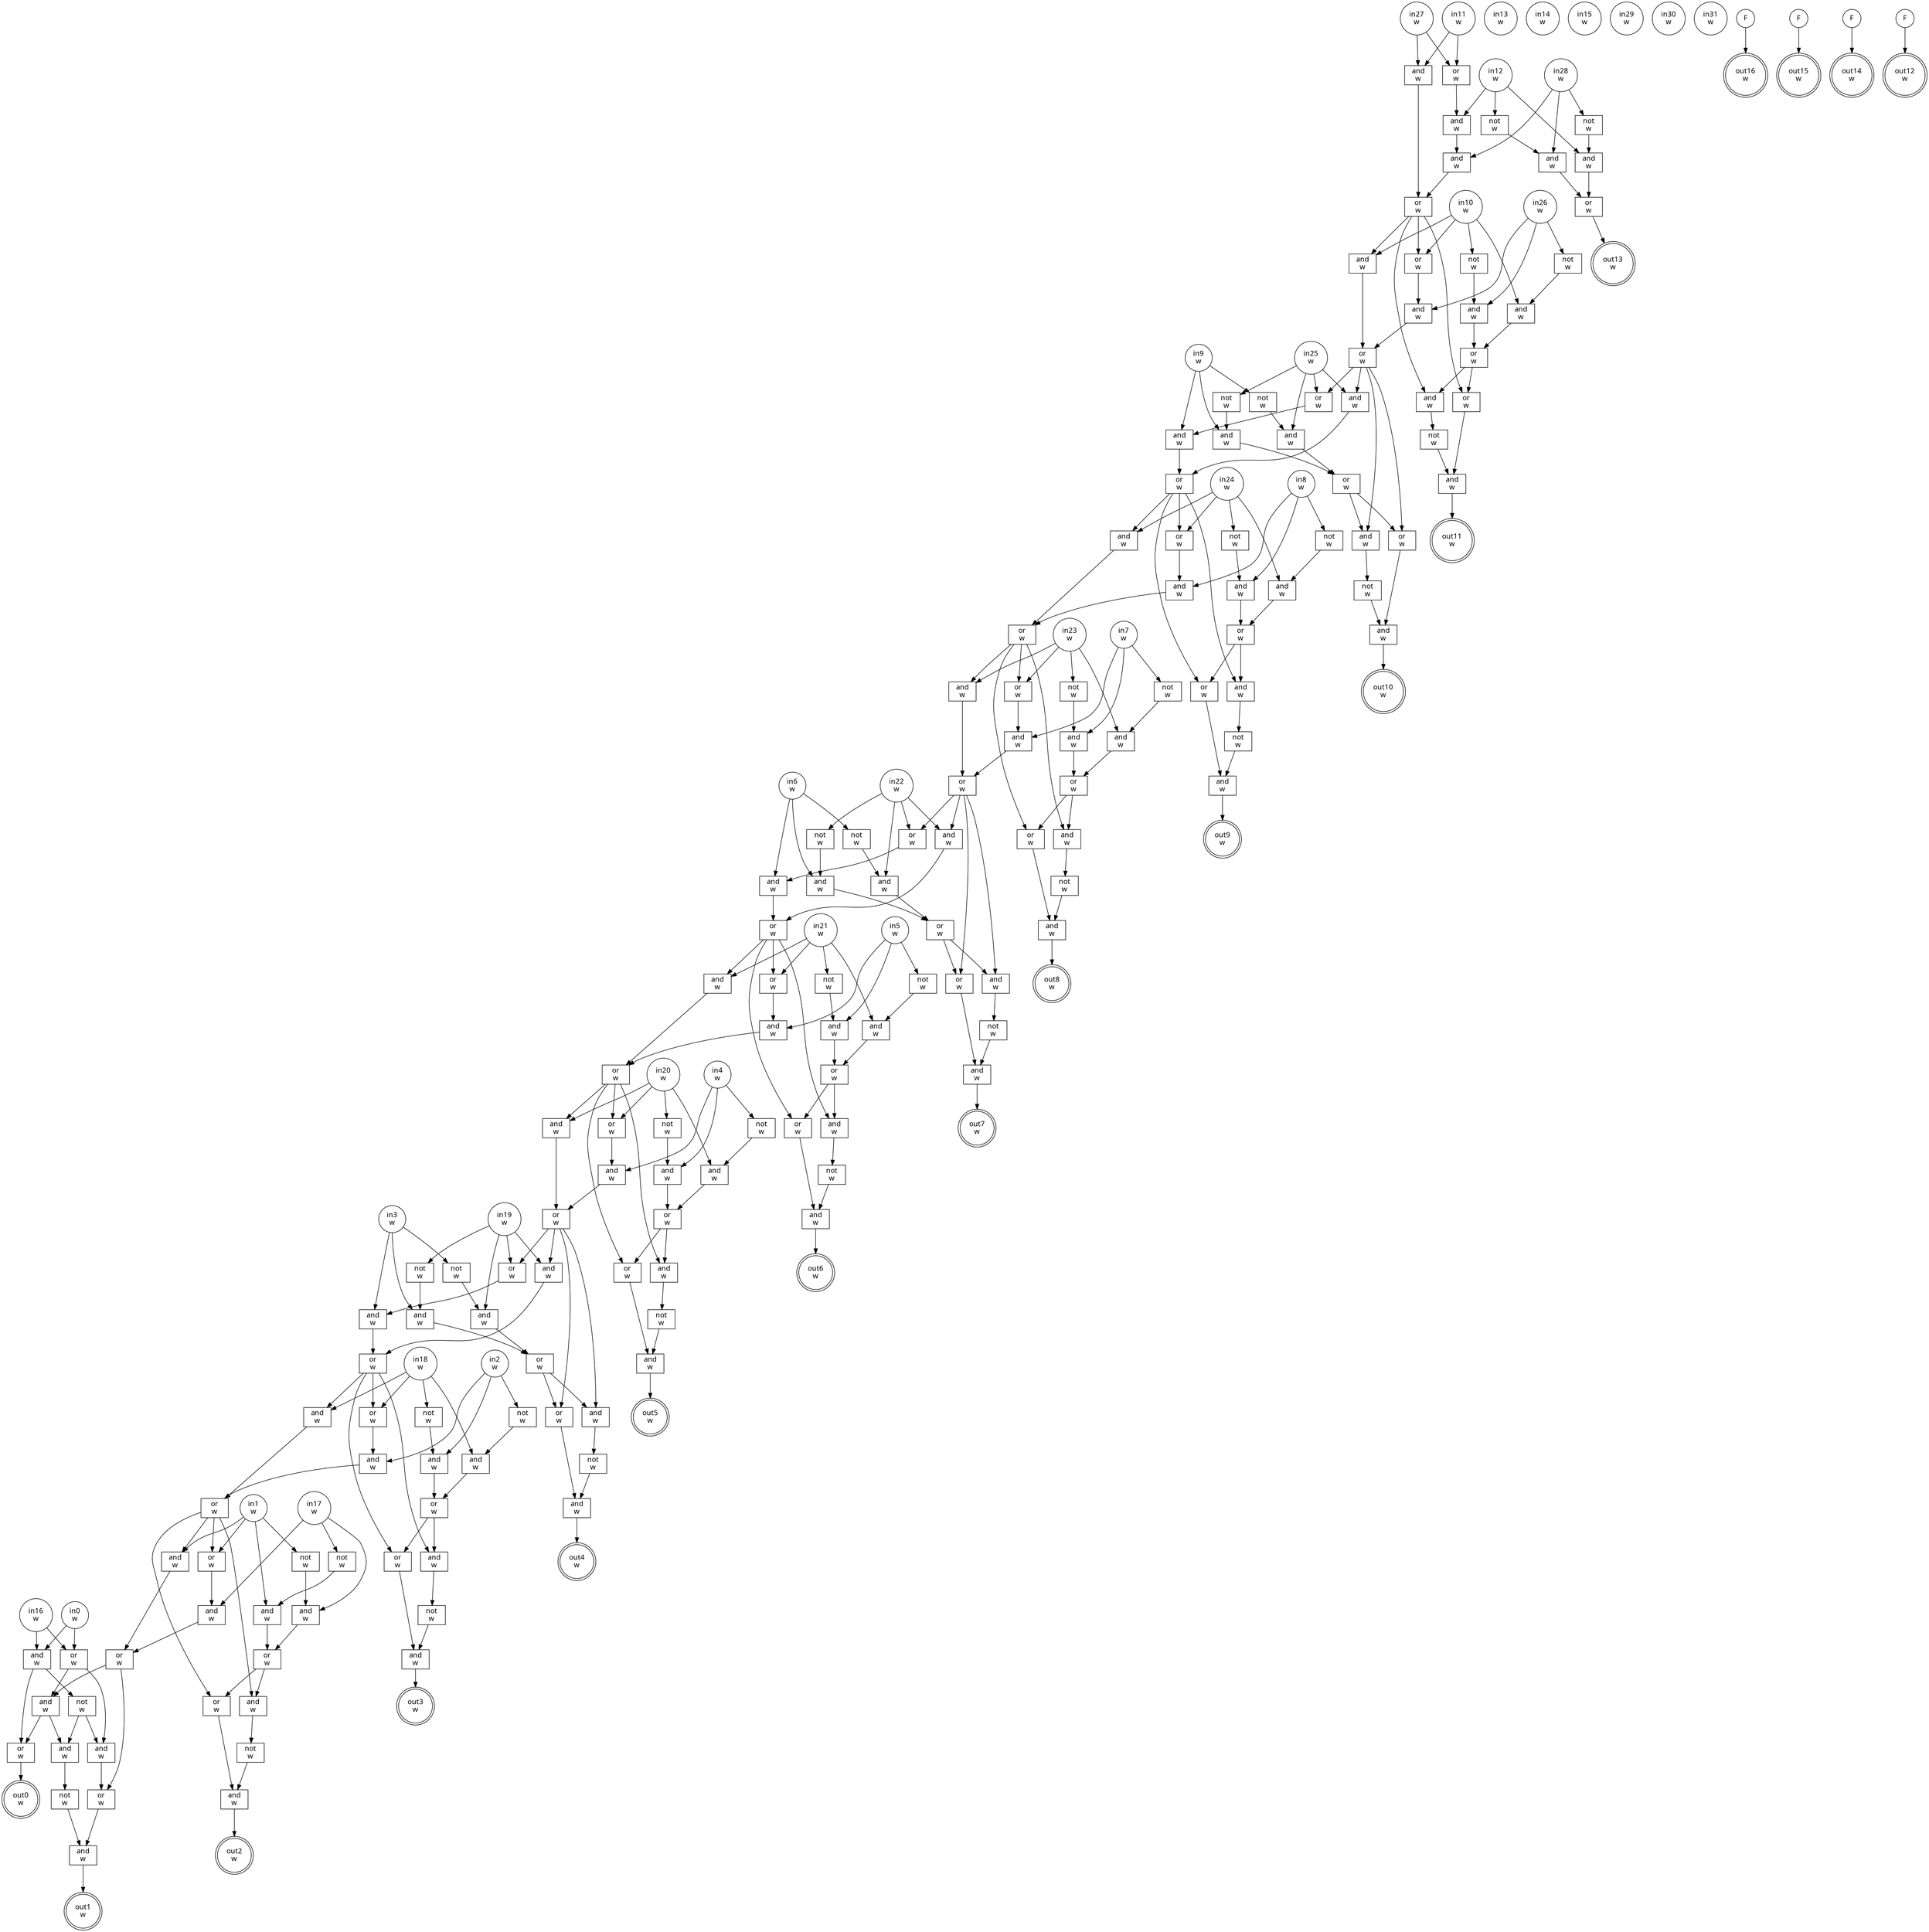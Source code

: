 digraph circuit{
	node [style = filled, fillcolor = white,shape=rect, fontname=geneva]
	g0 [label="in0\nw",shape=circle,fillcolor=white]
	g1 [label="in1\nw",shape=circle,fillcolor=white]
	g2 [label="in2\nw",shape=circle,fillcolor=white]
	g3 [label="in3\nw",shape=circle,fillcolor=white]
	g4 [label="in4\nw",shape=circle,fillcolor=white]
	g5 [label="in5\nw",shape=circle,fillcolor=white]
	g6 [label="in6\nw",shape=circle,fillcolor=white]
	g7 [label="in7\nw",shape=circle,fillcolor=white]
	g8 [label="in8\nw",shape=circle,fillcolor=white]
	g9 [label="in9\nw",shape=circle,fillcolor=white]
	g10 [label="in10\nw",shape=circle,fillcolor=white]
	g11 [label="in11\nw",shape=circle,fillcolor=white]
	g12 [label="in12\nw",shape=circle,fillcolor=white]
	g13 [label="in13\nw",shape=circle,fillcolor=white]
	g14 [label="in14\nw",shape=circle,fillcolor=white]
	g15 [label="in15\nw",shape=circle,fillcolor=white]
	g16 [label="in16\nw",shape=circle,fillcolor=white]
	g17 [label="in17\nw",shape=circle,fillcolor=white]
	g18 [label="in18\nw",shape=circle,fillcolor=white]
	g19 [label="in19\nw",shape=circle,fillcolor=white]
	g20 [label="in20\nw",shape=circle,fillcolor=white]
	g21 [label="in21\nw",shape=circle,fillcolor=white]
	g22 [label="in22\nw",shape=circle,fillcolor=white]
	g23 [label="in23\nw",shape=circle,fillcolor=white]
	g24 [label="in24\nw",shape=circle,fillcolor=white]
	g25 [label="in25\nw",shape=circle,fillcolor=white]
	g26 [label="in26\nw",shape=circle,fillcolor=white]
	g27 [label="in27\nw",shape=circle,fillcolor=white]
	g28 [label="in28\nw",shape=circle,fillcolor=white]
	g29 [label="in29\nw",shape=circle,fillcolor=white]
	g30 [label="in30\nw",shape=circle,fillcolor=white]
	g31 [label="in31\nw",shape=circle,fillcolor=white]
	g32 [label="F",shape=circle,fillcolor=white]
	g33 [label="F",shape=circle,fillcolor=white]
	g34 [label="F",shape=circle,fillcolor=white]
	g35 [label="F",shape=circle,fillcolor=white]
	g36 [label="not\nw",fillcolor=white]
	g37 [label="not\nw",fillcolor=white]
	g38 [label="not\nw",fillcolor=white]
	g39 [label="not\nw",fillcolor=white]
	g40 [label="not\nw",fillcolor=white]
	g41 [label="not\nw",fillcolor=white]
	g42 [label="not\nw",fillcolor=white]
	g43 [label="not\nw",fillcolor=white]
	g44 [label="not\nw",fillcolor=white]
	g45 [label="not\nw",fillcolor=white]
	g46 [label="not\nw",fillcolor=white]
	g47 [label="and\nw",fillcolor=white]
	g48 [label="not\nw",fillcolor=white]
	g49 [label="and\nw",fillcolor=white]
	g50 [label="or\nw",fillcolor=white]
	g51 [label="or\nw",fillcolor=white]
	g52 [label="and\nw",fillcolor=white]
	g53 [label="and\nw",fillcolor=white]
	g54 [label="and\nw",fillcolor=white]
	g55 [label="or\nw",fillcolor=white]
	g56 [label="and\nw",fillcolor=white]
	g57 [label="or\nw",fillcolor=white]
	g58 [label="and\nw",fillcolor=white]
	g59 [label="and\nw",fillcolor=white]
	g60 [label="or\nw",fillcolor=white]
	g61 [label="or\nw",fillcolor=white]
	g62 [label="and\nw",fillcolor=white]
	g63 [label="not\nw",fillcolor=white]
	g64 [label="and\nw",fillcolor=white]
	g65 [label="or\nw",fillcolor=white]
	g66 [label="and\nw",fillcolor=white]
	g67 [label="not\nw",fillcolor=white]
	g68 [label="or\nw",fillcolor=white]
	g69 [label="and\nw",fillcolor=white]
	g70 [label="and\nw",fillcolor=white]
	g71 [label="and\nw",fillcolor=white]
	g72 [label="or\nw",fillcolor=white]
	g73 [label="or\nw",fillcolor=white]
	g74 [label="and\nw",fillcolor=white]
	g75 [label="not\nw",fillcolor=white]
	g76 [label="and\nw",fillcolor=white]
	g77 [label="or\nw",fillcolor=white]
	g78 [label="and\nw",fillcolor=white]
	g79 [label="not\nw",fillcolor=white]
	g80 [label="or\nw",fillcolor=white]
	g81 [label="and\nw",fillcolor=white]
	g82 [label="and\nw",fillcolor=white]
	g83 [label="and\nw",fillcolor=white]
	g84 [label="or\nw",fillcolor=white]
	g85 [label="or\nw",fillcolor=white]
	g86 [label="and\nw",fillcolor=white]
	g87 [label="not\nw",fillcolor=white]
	g88 [label="and\nw",fillcolor=white]
	g89 [label="or\nw",fillcolor=white]
	g90 [label="and\nw",fillcolor=white]
	g91 [label="not\nw",fillcolor=white]
	g92 [label="or\nw",fillcolor=white]
	g93 [label="and\nw",fillcolor=white]
	g94 [label="and\nw",fillcolor=white]
	g95 [label="and\nw",fillcolor=white]
	g96 [label="or\nw",fillcolor=white]
	g97 [label="or\nw",fillcolor=white]
	g98 [label="and\nw",fillcolor=white]
	g99 [label="not\nw",fillcolor=white]
	g100 [label="and\nw",fillcolor=white]
	g101 [label="or\nw",fillcolor=white]
	g102 [label="and\nw",fillcolor=white]
	g103 [label="not\nw",fillcolor=white]
	g104 [label="or\nw",fillcolor=white]
	g105 [label="and\nw",fillcolor=white]
	g106 [label="and\nw",fillcolor=white]
	g107 [label="and\nw",fillcolor=white]
	g108 [label="or\nw",fillcolor=white]
	g109 [label="or\nw",fillcolor=white]
	g110 [label="and\nw",fillcolor=white]
	g111 [label="not\nw",fillcolor=white]
	g112 [label="and\nw",fillcolor=white]
	g113 [label="or\nw",fillcolor=white]
	g114 [label="and\nw",fillcolor=white]
	g115 [label="not\nw",fillcolor=white]
	g116 [label="or\nw",fillcolor=white]
	g117 [label="and\nw",fillcolor=white]
	g118 [label="and\nw",fillcolor=white]
	g119 [label="and\nw",fillcolor=white]
	g120 [label="or\nw",fillcolor=white]
	g121 [label="or\nw",fillcolor=white]
	g122 [label="and\nw",fillcolor=white]
	g123 [label="not\nw",fillcolor=white]
	g124 [label="and\nw",fillcolor=white]
	g125 [label="or\nw",fillcolor=white]
	g126 [label="and\nw",fillcolor=white]
	g127 [label="not\nw",fillcolor=white]
	g128 [label="or\nw",fillcolor=white]
	g129 [label="and\nw",fillcolor=white]
	g130 [label="and\nw",fillcolor=white]
	g131 [label="and\nw",fillcolor=white]
	g132 [label="or\nw",fillcolor=white]
	g133 [label="or\nw",fillcolor=white]
	g134 [label="and\nw",fillcolor=white]
	g135 [label="not\nw",fillcolor=white]
	g136 [label="and\nw",fillcolor=white]
	g137 [label="or\nw",fillcolor=white]
	g138 [label="and\nw",fillcolor=white]
	g139 [label="not\nw",fillcolor=white]
	g140 [label="or\nw",fillcolor=white]
	g141 [label="and\nw",fillcolor=white]
	g142 [label="and\nw",fillcolor=white]
	g143 [label="and\nw",fillcolor=white]
	g144 [label="or\nw",fillcolor=white]
	g145 [label="or\nw",fillcolor=white]
	g146 [label="and\nw",fillcolor=white]
	g147 [label="not\nw",fillcolor=white]
	g148 [label="and\nw",fillcolor=white]
	g149 [label="or\nw",fillcolor=white]
	g150 [label="and\nw",fillcolor=white]
	g151 [label="not\nw",fillcolor=white]
	g152 [label="or\nw",fillcolor=white]
	g153 [label="and\nw",fillcolor=white]
	g154 [label="and\nw",fillcolor=white]
	g155 [label="and\nw",fillcolor=white]
	g156 [label="or\nw",fillcolor=white]
	g157 [label="not\nw",fillcolor=white]
	g158 [label="and\nw",fillcolor=white]
	g159 [label="or\nw",fillcolor=white]
	g160 [label="and\nw",fillcolor=white]
	g161 [label="not\nw",fillcolor=white]
	g162 [label="or\nw",fillcolor=white]
	g163 [label="and\nw",fillcolor=white]
	g164 [label="and\nw",fillcolor=white]
	g165 [label="or\nw",fillcolor=white]
	g166 [label="and\nw",fillcolor=white]
	g167 [label="and\nw",fillcolor=white]
	g168 [label="or\nw",fillcolor=white]
	g169 [label="not\nw",fillcolor=white]
	g170 [label="and\nw",fillcolor=white]
	g171 [label="or\nw",fillcolor=white]
	g172 [label="and\nw",fillcolor=white]
	g173 [label="not\nw",fillcolor=white]
	g174 [label="or\nw",fillcolor=white]
	g175 [label="and\nw",fillcolor=white]
	g176 [label="and\nw",fillcolor=white]
	g177 [label="not\nw",fillcolor=white]
	g178 [label="or\nw",fillcolor=white]
	g179 [label="and\nw",fillcolor=white]
	g180 [label="or\nw",fillcolor=white]
	g181 [label="and\nw",fillcolor=white]
	g182 [label="and\nw",fillcolor=white]
	g183 [label="not\nw",fillcolor=white]
	g184 [label="and\nw",fillcolor=white]
	g185 [label="or\nw",fillcolor=white]
	g186 [label="out0\nw",shape=doublecircle,fillcolor=white]
	g187 [label="out1\nw",shape=doublecircle,fillcolor=white]
	g188 [label="out2\nw",shape=doublecircle,fillcolor=white]
	g189 [label="out3\nw",shape=doublecircle,fillcolor=white]
	g190 [label="out4\nw",shape=doublecircle,fillcolor=white]
	g191 [label="out5\nw",shape=doublecircle,fillcolor=white]
	g192 [label="out6\nw",shape=doublecircle,fillcolor=white]
	g193 [label="out7\nw",shape=doublecircle,fillcolor=white]
	g194 [label="out8\nw",shape=doublecircle,fillcolor=white]
	g195 [label="out9\nw",shape=doublecircle,fillcolor=white]
	g196 [label="out10\nw",shape=doublecircle,fillcolor=white]
	g197 [label="out11\nw",shape=doublecircle,fillcolor=white]
	g198 [label="out12\nw",shape=doublecircle,fillcolor=white]
	g199 [label="out13\nw",shape=doublecircle,fillcolor=white]
	g200 [label="out14\nw",shape=doublecircle,fillcolor=white]
	g201 [label="out15\nw",shape=doublecircle,fillcolor=white]
	g202 [label="out16\nw",shape=doublecircle,fillcolor=white]
	edge [fontname=Geneva,fontcolor=forestgreen]
	g0->g176
	g0->g178
	g1->g164
	g1->g165
	g1->g167
	g1->g169
	g2->g154
	g2->g155
	g2->g157
	g3->g142
	g3->g143
	g3->g147
	g4->g130
	g4->g131
	g4->g135
	g5->g118
	g5->g119
	g5->g123
	g6->g106
	g6->g107
	g6->g111
	g7->g94
	g7->g95
	g7->g99
	g8->g82
	g8->g83
	g8->g87
	g9->g70
	g9->g71
	g9->g75
	g10->g56
	g10->g57
	g10->g59
	g10->g63
	g11->g51
	g11->g54
	g12->g47
	g12->g48
	g12->g52
	g16->g176
	g16->g178
	g17->g46
	g17->g166
	g17->g170
	g18->g45
	g18->g145
	g18->g146
	g18->g158
	g19->g44
	g19->g133
	g19->g134
	g19->g148
	g20->g43
	g20->g121
	g20->g122
	g20->g136
	g21->g42
	g21->g109
	g21->g110
	g21->g124
	g22->g41
	g22->g97
	g22->g98
	g22->g112
	g23->g40
	g23->g85
	g23->g86
	g23->g100
	g24->g39
	g24->g73
	g24->g74
	g24->g88
	g25->g38
	g25->g61
	g25->g62
	g25->g76
	g26->g37
	g26->g58
	g26->g64
	g27->g51
	g27->g54
	g28->g36
	g28->g49
	g28->g53
	g32->g202
	g33->g201
	g34->g200
	g35->g198
	g36->g47
	g37->g56
	g38->g70
	g39->g82
	g40->g94
	g41->g106
	g42->g118
	g43->g130
	g44->g142
	g45->g154
	g46->g164
	g47->g50
	g48->g49
	g49->g50
	g50->g199
	g51->g52
	g52->g53
	g53->g55
	g54->g55
	g55->g57
	g55->g59
	g55->g66
	g55->g68
	g56->g65
	g57->g58
	g58->g60
	g59->g60
	g60->g61
	g60->g62
	g60->g78
	g60->g80
	g61->g71
	g62->g72
	g63->g64
	g64->g65
	g65->g66
	g65->g68
	g66->g67
	g67->g69
	g68->g69
	g69->g197
	g70->g77
	g71->g72
	g72->g73
	g72->g74
	g72->g90
	g72->g92
	g73->g83
	g74->g84
	g75->g76
	g76->g77
	g77->g78
	g77->g80
	g78->g79
	g79->g81
	g80->g81
	g81->g196
	g82->g89
	g83->g84
	g84->g85
	g84->g86
	g84->g102
	g84->g104
	g85->g95
	g86->g96
	g87->g88
	g88->g89
	g89->g90
	g89->g92
	g90->g91
	g91->g93
	g92->g93
	g93->g195
	g94->g101
	g95->g96
	g96->g97
	g96->g98
	g96->g114
	g96->g116
	g97->g107
	g98->g108
	g99->g100
	g100->g101
	g101->g102
	g101->g104
	g102->g103
	g103->g105
	g104->g105
	g105->g194
	g106->g113
	g107->g108
	g108->g109
	g108->g110
	g108->g126
	g108->g128
	g109->g119
	g110->g120
	g111->g112
	g112->g113
	g113->g114
	g113->g116
	g114->g115
	g115->g117
	g116->g117
	g117->g193
	g118->g125
	g119->g120
	g120->g121
	g120->g122
	g120->g138
	g120->g140
	g121->g131
	g122->g132
	g123->g124
	g124->g125
	g125->g126
	g125->g128
	g126->g127
	g127->g129
	g128->g129
	g129->g192
	g130->g137
	g131->g132
	g132->g133
	g132->g134
	g132->g150
	g132->g152
	g133->g143
	g134->g144
	g135->g136
	g136->g137
	g137->g138
	g137->g140
	g138->g139
	g139->g141
	g140->g141
	g141->g191
	g142->g149
	g143->g144
	g144->g145
	g144->g146
	g144->g160
	g144->g162
	g145->g155
	g146->g156
	g147->g148
	g148->g149
	g149->g150
	g149->g152
	g150->g151
	g151->g153
	g152->g153
	g153->g190
	g154->g159
	g155->g156
	g156->g165
	g156->g167
	g156->g172
	g156->g174
	g157->g158
	g158->g159
	g159->g160
	g159->g162
	g160->g161
	g161->g163
	g162->g163
	g163->g189
	g164->g171
	g165->g166
	g166->g168
	g167->g168
	g168->g180
	g168->g181
	g169->g170
	g170->g171
	g171->g172
	g171->g174
	g172->g173
	g173->g175
	g174->g175
	g175->g188
	g176->g177
	g176->g185
	g177->g179
	g177->g182
	g178->g179
	g178->g181
	g179->g180
	g180->g184
	g181->g182
	g181->g185
	g182->g183
	g183->g184
	g184->g187
	g185->g186
}